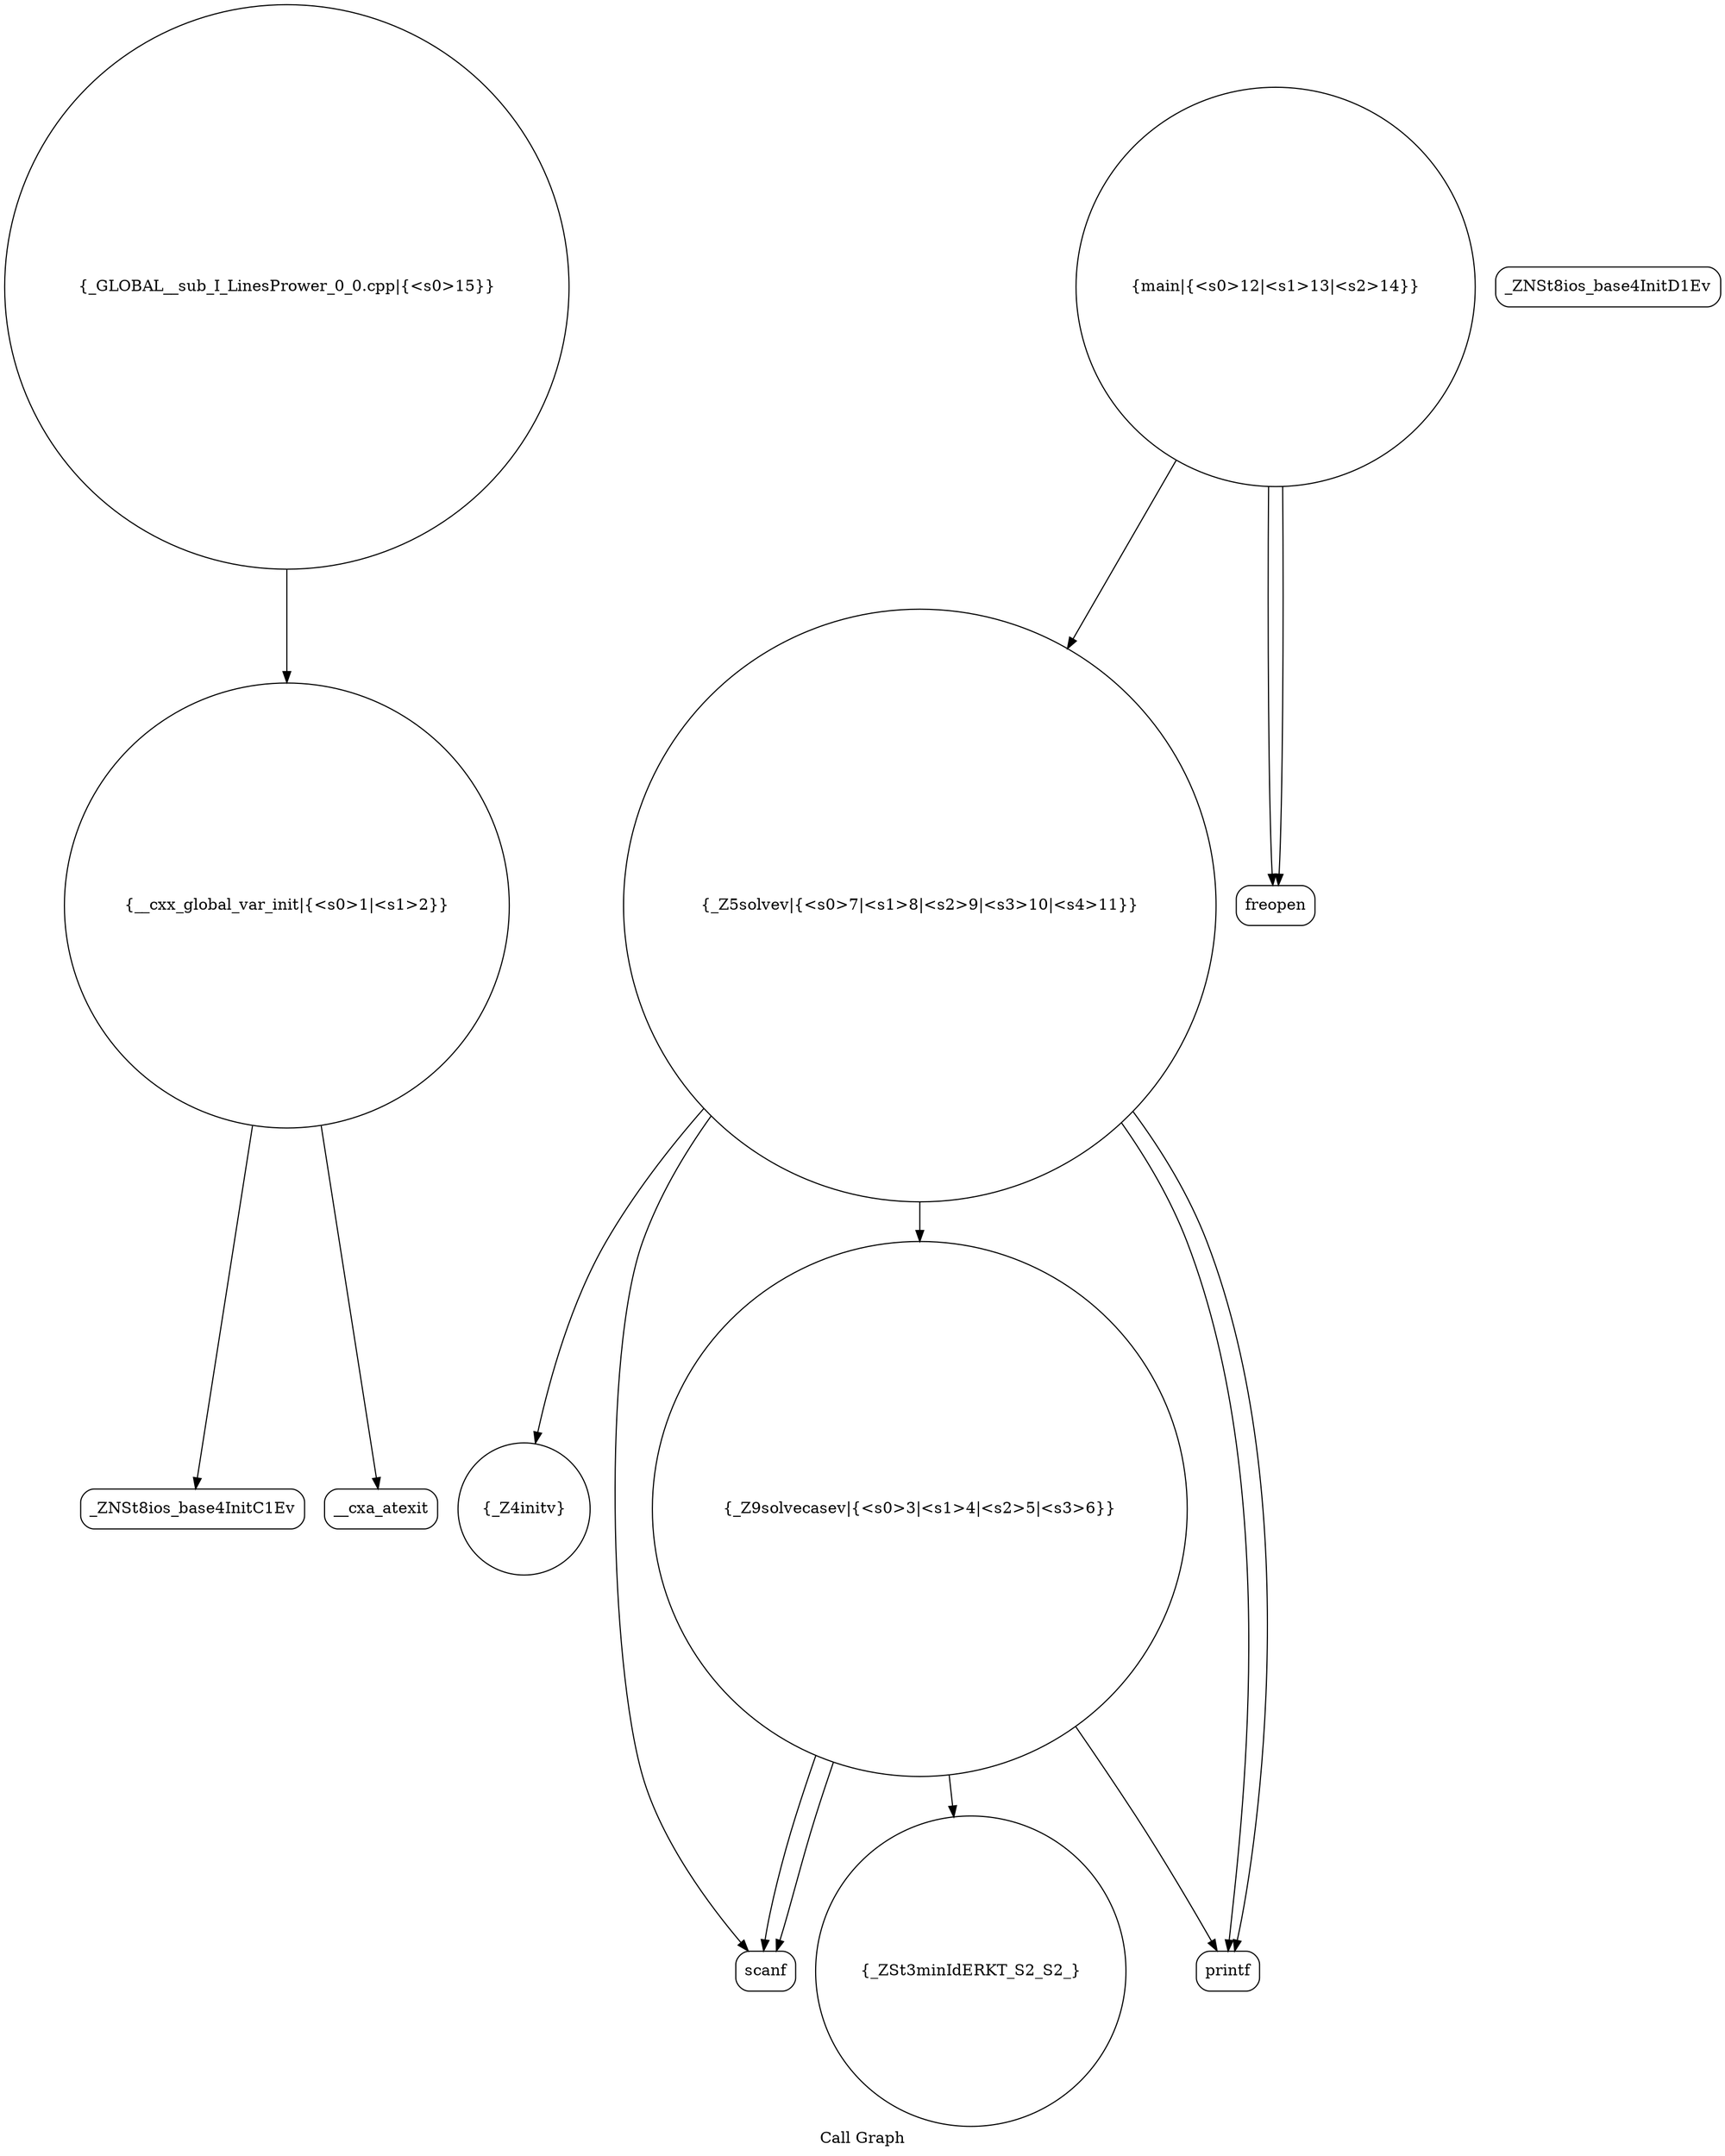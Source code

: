 digraph "Call Graph" {
	label="Call Graph";

	Node0x55b50223c5b0 [shape=record,shape=circle,label="{__cxx_global_var_init|{<s0>1|<s1>2}}"];
	Node0x55b50223c5b0:s0 -> Node0x55b50223ca40[color=black];
	Node0x55b50223c5b0:s1 -> Node0x55b50223cb40[color=black];
	Node0x55b50223cd40 [shape=record,shape=circle,label="{_ZSt3minIdERKT_S2_S2_}"];
	Node0x55b50223cac0 [shape=record,shape=Mrecord,label="{_ZNSt8ios_base4InitD1Ev}"];
	Node0x55b50223ce40 [shape=record,shape=circle,label="{_Z5solvev|{<s0>7|<s1>8|<s2>9|<s3>10|<s4>11}}"];
	Node0x55b50223ce40:s0 -> Node0x55b50223cbc0[color=black];
	Node0x55b50223ce40:s1 -> Node0x55b50223ccc0[color=black];
	Node0x55b50223ce40:s2 -> Node0x55b50223cdc0[color=black];
	Node0x55b50223ce40:s3 -> Node0x55b50223cc40[color=black];
	Node0x55b50223ce40:s4 -> Node0x55b50223cdc0[color=black];
	Node0x55b50223cbc0 [shape=record,shape=circle,label="{_Z4initv}"];
	Node0x55b50223cf40 [shape=record,shape=Mrecord,label="{freopen}"];
	Node0x55b50223ccc0 [shape=record,shape=Mrecord,label="{scanf}"];
	Node0x55b50223ca40 [shape=record,shape=Mrecord,label="{_ZNSt8ios_base4InitC1Ev}"];
	Node0x55b50223cdc0 [shape=record,shape=Mrecord,label="{printf}"];
	Node0x55b50223cb40 [shape=record,shape=Mrecord,label="{__cxa_atexit}"];
	Node0x55b50223cec0 [shape=record,shape=circle,label="{main|{<s0>12|<s1>13|<s2>14}}"];
	Node0x55b50223cec0:s0 -> Node0x55b50223cf40[color=black];
	Node0x55b50223cec0:s1 -> Node0x55b50223cf40[color=black];
	Node0x55b50223cec0:s2 -> Node0x55b50223ce40[color=black];
	Node0x55b50223cc40 [shape=record,shape=circle,label="{_Z9solvecasev|{<s0>3|<s1>4|<s2>5|<s3>6}}"];
	Node0x55b50223cc40:s0 -> Node0x55b50223ccc0[color=black];
	Node0x55b50223cc40:s1 -> Node0x55b50223ccc0[color=black];
	Node0x55b50223cc40:s2 -> Node0x55b50223cd40[color=black];
	Node0x55b50223cc40:s3 -> Node0x55b50223cdc0[color=black];
	Node0x55b50223cfc0 [shape=record,shape=circle,label="{_GLOBAL__sub_I_LinesPrower_0_0.cpp|{<s0>15}}"];
	Node0x55b50223cfc0:s0 -> Node0x55b50223c5b0[color=black];
}
